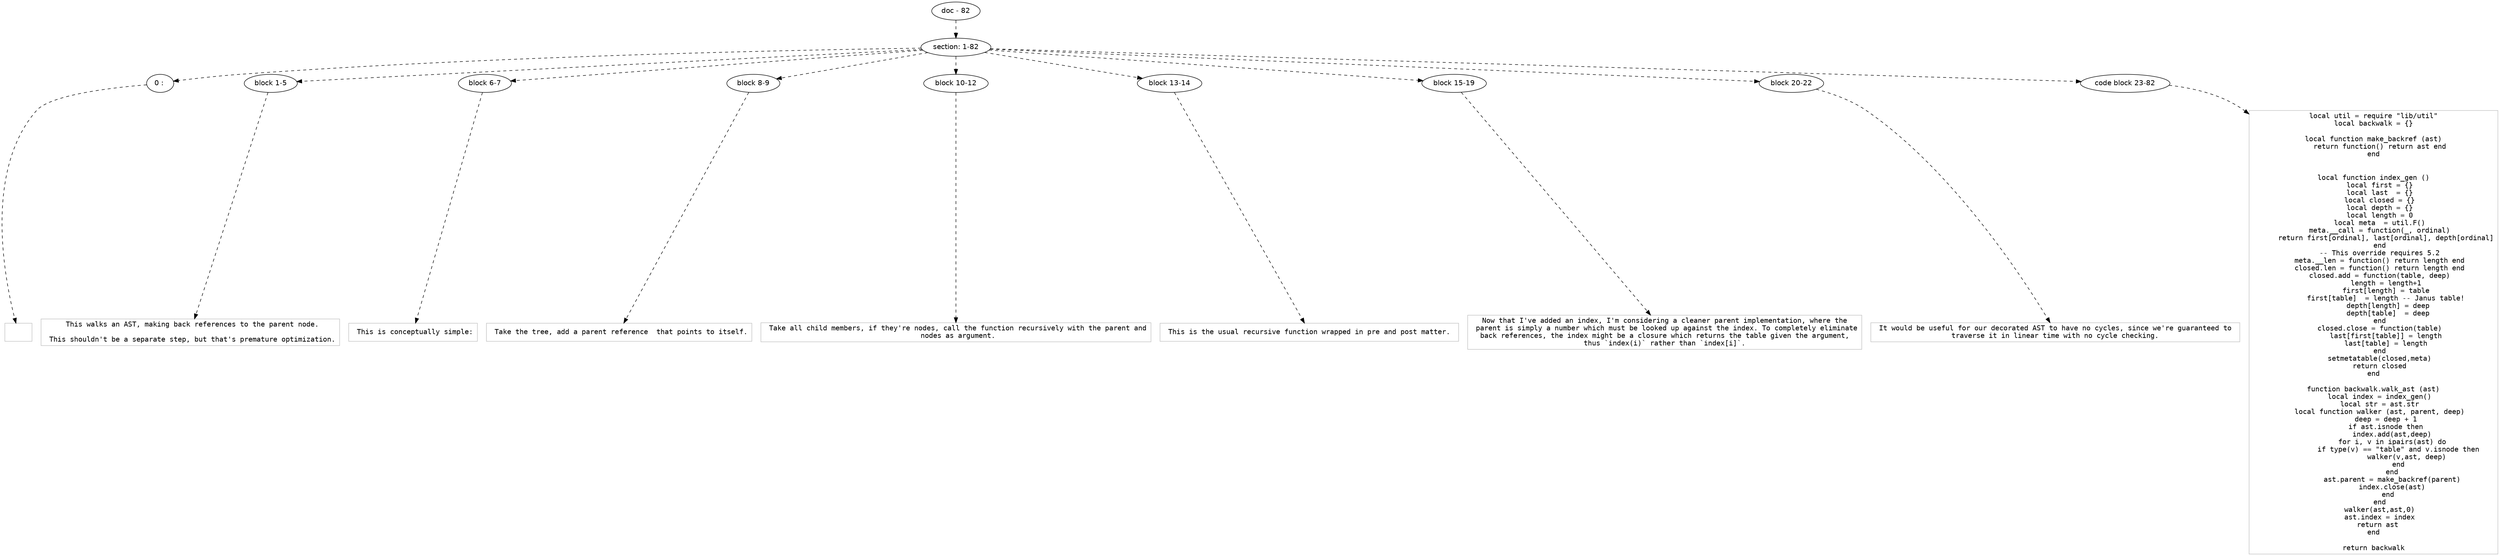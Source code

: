 digraph hierarchy {

node [fontname=Helvetica]
edge [style=dashed]

doc_0 [label="doc - 82"]


doc_0 -> { section_1}
{rank=same; section_1}

section_1 [label="section: 1-82"]


section_1 -> { header_2 block_3 block_4 block_5 block_6 block_7 block_8 block_9 codeblock_10}
{rank=same; header_2 block_3 block_4 block_5 block_6 block_7 block_8 block_9 codeblock_10}

header_2 [label="0 : "]

block_3 [label="block 1-5"]

block_4 [label="block 6-7"]

block_5 [label="block 8-9"]

block_6 [label="block 10-12"]

block_7 [label="block 13-14"]

block_8 [label="block 15-19"]

block_9 [label="block 20-22"]

codeblock_10 [label="code block 23-82"]


header_2 -> leaf_11
leaf_11  [color=Gray,shape=rectangle,fontname=Inconsolata,label=""]
block_3 -> leaf_12
leaf_12  [color=Gray,shape=rectangle,fontname=Inconsolata,label=" This walks an AST, making back references to the parent node.
 
 This shouldn't be a separate step, but that's premature optimization.
"]
block_4 -> leaf_13
leaf_13  [color=Gray,shape=rectangle,fontname=Inconsolata,label=" This is conceptually simple:
"]
block_5 -> leaf_14
leaf_14  [color=Gray,shape=rectangle,fontname=Inconsolata,label=" Take the tree, add a parent reference  that points to itself.
"]
block_6 -> leaf_15
leaf_15  [color=Gray,shape=rectangle,fontname=Inconsolata,label=" Take all child members, if they're nodes, call the function recursively with the parent and
 nodes as argument.
"]
block_7 -> leaf_16
leaf_16  [color=Gray,shape=rectangle,fontname=Inconsolata,label=" This is the usual recursive function wrapped in pre and post matter. 
"]
block_8 -> leaf_17
leaf_17  [color=Gray,shape=rectangle,fontname=Inconsolata,label=" Now that I've added an index, I'm considering a cleaner parent implementation, where the 
 parent is simply a number which must be looked up against the index. To completely eliminate
 back references, the index might be a closure which returns the table given the argument, 
 thus `index(i)` rather than `index[i]`. 
"]
block_9 -> leaf_18
leaf_18  [color=Gray,shape=rectangle,fontname=Inconsolata,label=" It would be useful for our decorated AST to have no cycles, since we're guaranteed to 
 traverse it in linear time with no cycle checking. 
"]
codeblock_10 -> leaf_19
leaf_19  [color=Gray,shape=rectangle,fontname=Inconsolata,label="local util = require \"lib/util\"
local backwalk = {}

local function make_backref (ast)
   return function() return ast end
end


local function index_gen ()
   local first = {}
   local last  = {}
   local closed = {}
   local depth = {}
   local length = 0
   local meta  = util.F()
   meta.__call = function(_, ordinal)
      return first[ordinal], last[ordinal], depth[ordinal]
   end
   -- This override requires 5.2
   meta.__len = function() return length end
   closed.len = function() return length end
   closed.add = function(table, deep)
      length = length+1
      first[length] = table
      first[table]  = length -- Janus table!
       depth[length] = deep
       depth[table]  = deep
   end
   closed.close = function(table)
      last[first[table]] = length
      last[table] = length
   end
   setmetatable(closed,meta)
   return closed
end

function backwalk.walk_ast (ast)
   local index = index_gen()
   local str = ast.str
   local function walker (ast, parent, deep)
      deep = deep + 1
      if ast.isnode then
         index.add(ast,deep)
         for i, v in ipairs(ast) do
            if type(v) == \"table\" and v.isnode then
                walker(v,ast, deep)
            end
         end
         ast.parent = make_backref(parent)
         index.close(ast)
       end
   end
   walker(ast,ast,0)
   ast.index = index
   return ast 
end

return backwalk"]

}

